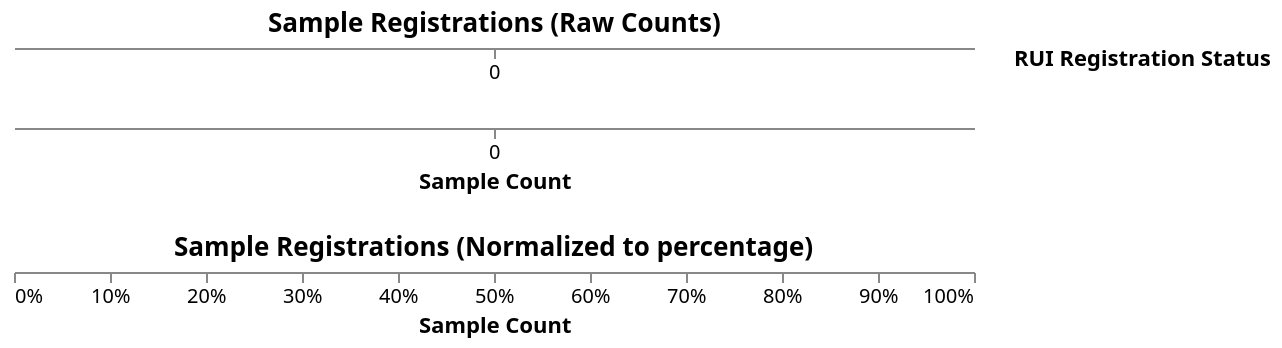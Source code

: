 {
  "$schema": "https://vega.github.io/schema/vega-lite/v5.json",
  "description": "Report for HuBMAP CCF Registrations",
  "autosize": {"type": "fit", "resize": true},
  "data": {
    "name": "nodes"
  },
  "transform": [
    { "filter": "isValid(datum.provider) && datum.status != 'N/A'" }
  ],
  "vconcat": [
    {
      "title": "Sample Registrations (Raw Counts)",
      "height": {"step": 40},
      "width": 480,      
      "mark": "bar",
      "transform": [ {"filter": "datum.provider != 'Vanderbilt TMC'"} ],
      "encoding": {
        "x": { "aggregate": "count", "field": "status", "title": null },
        "y": { "field": "provider", "title": null },
        "color": { "field": "status", "type": "nominal", "title": "RUI Registration Status", "scale": {"range": {"field": "status_color"}} },
        "tooltip": [
          { "field": "provider", "title": "Tissue Provider" },
          { "field": "status", "title": "Status" },
          { "aggregate": "count", "field": "status", "title": "Sample Count" }
        ]
      }
    },
    {
      "height": {"step": 40},
      "width": 480,      
      "mark": "bar",
      "transform": [ {"filter": "datum.provider == 'Vanderbilt TMC'"} ],
      "encoding": {
        "x": { "aggregate": "count", "field": "status", "title": "Sample Count" },
        "y": { "field": "provider", "title": null },
        "color": { "field": "status", "type": "nominal", "title": "RUI Registration Status", "scale": {"range": {"field": "status_color"}} },
        "tooltip": [
          { "field": "provider", "title": "Tissue Provider" },
          { "field": "status", "title": "Status" },
          { "aggregate": "count", "field": "status", "title": "Sample Count" }
        ]
      }
    },
    {
      "title": "Sample Registrations (Normalized to percentage)",
      "height": {"step": 40},
      "width": 480,      
      "mark": "bar",
      "encoding": {
        "x": { "aggregate": "count", "field": "status", "title": "Sample Count", "stack": "normalize" },
        "y": { "field": "provider", "title": null },
        "color": { "field": "status", "type": "nominal", "title": "RUI Registration Status", "scale": {"range": {"field": "status_color"}} },
        "tooltip": [
          { "field": "provider", "title": "Tissue Provider" },
          { "field": "status", "title": "Status" },
          { "aggregate": "count", "field": "status", "title": "Sample Count" }
        ]
      }
    }
  ],
  "datasets": {
    "nodes": []
  }
}

